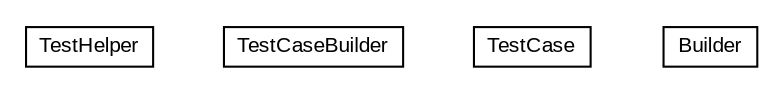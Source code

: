 #!/usr/local/bin/dot
#
# Class diagram 
# Generated by UMLGraph version R5_6-24-gf6e263 (http://www.umlgraph.org/)
#

digraph G {
	edge [fontname="arial",fontsize=10,labelfontname="arial",labelfontsize=10];
	node [fontname="arial",fontsize=10,shape=plaintext];
	nodesep=0.25;
	ranksep=0.5;
	// com.id.droneapi.helper.TestHelper
	c0 [label=<<table title="com.id.droneapi.helper.TestHelper" border="0" cellborder="1" cellspacing="0" cellpadding="2" port="p" href="./TestHelper.html">
		<tr><td><table border="0" cellspacing="0" cellpadding="1">
<tr><td align="center" balign="center"> TestHelper </td></tr>
		</table></td></tr>
		</table>>, URL="./TestHelper.html", fontname="arial", fontcolor="black", fontsize=10.0];
	// com.id.droneapi.helper.TestCaseBuilder
	c1 [label=<<table title="com.id.droneapi.helper.TestCaseBuilder" border="0" cellborder="1" cellspacing="0" cellpadding="2" port="p" href="./TestCaseBuilder.html">
		<tr><td><table border="0" cellspacing="0" cellpadding="1">
<tr><td align="center" balign="center"> TestCaseBuilder </td></tr>
		</table></td></tr>
		</table>>, URL="./TestCaseBuilder.html", fontname="arial", fontcolor="black", fontsize=10.0];
	// com.id.droneapi.helper.TestCase
	c2 [label=<<table title="com.id.droneapi.helper.TestCase" border="0" cellborder="1" cellspacing="0" cellpadding="2" port="p" href="./TestCase.html">
		<tr><td><table border="0" cellspacing="0" cellpadding="1">
<tr><td align="center" balign="center"> TestCase </td></tr>
		</table></td></tr>
		</table>>, URL="./TestCase.html", fontname="arial", fontcolor="black", fontsize=10.0];
	// com.id.droneapi.helper.TestCase.Builder
	c3 [label=<<table title="com.id.droneapi.helper.TestCase.Builder" border="0" cellborder="1" cellspacing="0" cellpadding="2" port="p" href="./TestCase.Builder.html">
		<tr><td><table border="0" cellspacing="0" cellpadding="1">
<tr><td align="center" balign="center"> Builder </td></tr>
		</table></td></tr>
		</table>>, URL="./TestCase.Builder.html", fontname="arial", fontcolor="black", fontsize=10.0];
}

